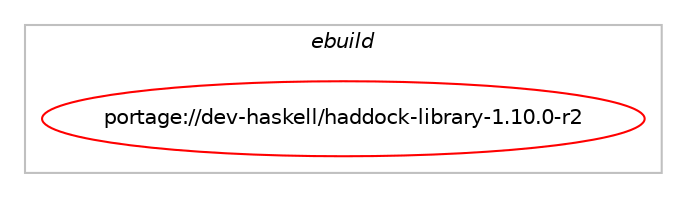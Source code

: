 digraph prolog {

# *************
# Graph options
# *************

newrank=true;
concentrate=true;
compound=true;
graph [rankdir=LR,fontname=Helvetica,fontsize=10,ranksep=1.5];#, ranksep=2.5, nodesep=0.2];
edge  [arrowhead=vee];
node  [fontname=Helvetica,fontsize=10];

# **********
# The ebuild
# **********

subgraph cluster_leftcol {
color=gray;
label=<<i>ebuild</i>>;
id [label="portage://dev-haskell/haddock-library-1.10.0-r2", color=red, width=4, href="../dev-haskell/haddock-library-1.10.0-r2.svg"];
}

# ****************
# The dependencies
# ****************

subgraph cluster_midcol {
color=gray;
label=<<i>dependencies</i>>;
subgraph cluster_compile {
fillcolor="#eeeeee";
style=filled;
label=<<i>compile</i>>;
# *** BEGIN UNKNOWN DEPENDENCY TYPE (TODO) ***
# id -> equal(use_conditional_group(positive,hscolour,portage://dev-haskell/haddock-library-1.10.0-r2,[package_dependency(portage://dev-haskell/haddock-library-1.10.0-r2,install,no,dev-haskell,hscolour,none,[,,],[],[])]))
# *** END UNKNOWN DEPENDENCY TYPE (TODO) ***

# *** BEGIN UNKNOWN DEPENDENCY TYPE (TODO) ***
# id -> equal(use_conditional_group(positive,test,portage://dev-haskell/haddock-library-1.10.0-r2,[package_dependency(portage://dev-haskell/haddock-library-1.10.0-r2,install,no,dev-haskell,base-compat,greaterequal,[0.11.0,,,0.11.0],[],[]),package_dependency(portage://dev-haskell/haddock-library-1.10.0-r2,install,no,dev-haskell,hspec,greaterequal,[2.4.4,,,2.4.4],[],[]),package_dependency(portage://dev-haskell/haddock-library-1.10.0-r2,install,no,dev-haskell,optparse-applicative,greaterequal,[0.15,,,0.15],[],[]),package_dependency(portage://dev-haskell/haddock-library-1.10.0-r2,install,no,dev-haskell,tree-diff,greaterequal,[0.1,,,0.1],[],[]),any_of_group([all_of_group([package_dependency(portage://dev-haskell/haddock-library-1.10.0-r2,install,no,dev-haskell,quickcheck,greaterequal,[2.11,,,2.11],[],[]),package_dependency(portage://dev-haskell/haddock-library-1.10.0-r2,install,no,dev-haskell,quickcheck,smaller,[2.12,,,2.12],[],[])]),all_of_group([package_dependency(portage://dev-haskell/haddock-library-1.10.0-r2,install,no,dev-haskell,quickcheck,greaterequal,[2.13.2,,,2.13.2],[],[]),package_dependency(portage://dev-haskell/haddock-library-1.10.0-r2,install,no,dev-haskell,quickcheck,smaller,[2.15,,,2.15],[],[])])])]))
# *** END UNKNOWN DEPENDENCY TYPE (TODO) ***

# *** BEGIN UNKNOWN DEPENDENCY TYPE (TODO) ***
# id -> equal(package_dependency(portage://dev-haskell/haddock-library-1.10.0-r2,install,no,dev-haskell,cabal,greaterequal,[3.0.0.0,,,3.0.0.0],[],[]))
# *** END UNKNOWN DEPENDENCY TYPE (TODO) ***

# *** BEGIN UNKNOWN DEPENDENCY TYPE (TODO) ***
# id -> equal(package_dependency(portage://dev-haskell/haddock-library-1.10.0-r2,install,no,dev-haskell,parsec,greaterequal,[3.1.13.0,,,3.1.13.0],any_same_slot,[use(optenable(profile),none)]))
# *** END UNKNOWN DEPENDENCY TYPE (TODO) ***

# *** BEGIN UNKNOWN DEPENDENCY TYPE (TODO) ***
# id -> equal(package_dependency(portage://dev-haskell/haddock-library-1.10.0-r2,install,no,dev-haskell,parsec,smaller,[3.2,,,3.2],any_same_slot,[use(optenable(profile),none)]))
# *** END UNKNOWN DEPENDENCY TYPE (TODO) ***

# *** BEGIN UNKNOWN DEPENDENCY TYPE (TODO) ***
# id -> equal(package_dependency(portage://dev-haskell/haddock-library-1.10.0-r2,install,no,dev-haskell,text,greaterequal,[1.2.3.0,,,1.2.3.0],any_same_slot,[use(optenable(profile),none)]))
# *** END UNKNOWN DEPENDENCY TYPE (TODO) ***

# *** BEGIN UNKNOWN DEPENDENCY TYPE (TODO) ***
# id -> equal(package_dependency(portage://dev-haskell/haddock-library-1.10.0-r2,install,no,dev-haskell,text,smaller,[2.1,,,2.1],any_same_slot,[use(optenable(profile),none)]))
# *** END UNKNOWN DEPENDENCY TYPE (TODO) ***

# *** BEGIN UNKNOWN DEPENDENCY TYPE (TODO) ***
# id -> equal(package_dependency(portage://dev-haskell/haddock-library-1.10.0-r2,install,no,dev-lang,ghc,greaterequal,[8.8.1,,,8.8.1],any_same_slot,[]))
# *** END UNKNOWN DEPENDENCY TYPE (TODO) ***

}
subgraph cluster_compileandrun {
fillcolor="#eeeeee";
style=filled;
label=<<i>compile and run</i>>;
}
subgraph cluster_run {
fillcolor="#eeeeee";
style=filled;
label=<<i>run</i>>;
# *** BEGIN UNKNOWN DEPENDENCY TYPE (TODO) ***
# id -> equal(package_dependency(portage://dev-haskell/haddock-library-1.10.0-r2,run,no,dev-haskell,parsec,greaterequal,[3.1.13.0,,,3.1.13.0],any_same_slot,[use(optenable(profile),none)]))
# *** END UNKNOWN DEPENDENCY TYPE (TODO) ***

# *** BEGIN UNKNOWN DEPENDENCY TYPE (TODO) ***
# id -> equal(package_dependency(portage://dev-haskell/haddock-library-1.10.0-r2,run,no,dev-haskell,parsec,smaller,[3.2,,,3.2],any_same_slot,[use(optenable(profile),none)]))
# *** END UNKNOWN DEPENDENCY TYPE (TODO) ***

# *** BEGIN UNKNOWN DEPENDENCY TYPE (TODO) ***
# id -> equal(package_dependency(portage://dev-haskell/haddock-library-1.10.0-r2,run,no,dev-haskell,text,greaterequal,[1.2.3.0,,,1.2.3.0],any_same_slot,[use(optenable(profile),none)]))
# *** END UNKNOWN DEPENDENCY TYPE (TODO) ***

# *** BEGIN UNKNOWN DEPENDENCY TYPE (TODO) ***
# id -> equal(package_dependency(portage://dev-haskell/haddock-library-1.10.0-r2,run,no,dev-haskell,text,smaller,[2.1,,,2.1],any_same_slot,[use(optenable(profile),none)]))
# *** END UNKNOWN DEPENDENCY TYPE (TODO) ***

# *** BEGIN UNKNOWN DEPENDENCY TYPE (TODO) ***
# id -> equal(package_dependency(portage://dev-haskell/haddock-library-1.10.0-r2,run,no,dev-lang,ghc,greaterequal,[8.8.1,,,8.8.1],any_same_slot,[]))
# *** END UNKNOWN DEPENDENCY TYPE (TODO) ***

# *** BEGIN UNKNOWN DEPENDENCY TYPE (TODO) ***
# id -> equal(package_dependency(portage://dev-haskell/haddock-library-1.10.0-r2,run,no,dev-lang,ghc,none,[,,],any_same_slot,[use(optenable(profile),none)]))
# *** END UNKNOWN DEPENDENCY TYPE (TODO) ***

}
}

# **************
# The candidates
# **************

subgraph cluster_choices {
rank=same;
color=gray;
label=<<i>candidates</i>>;

}

}
